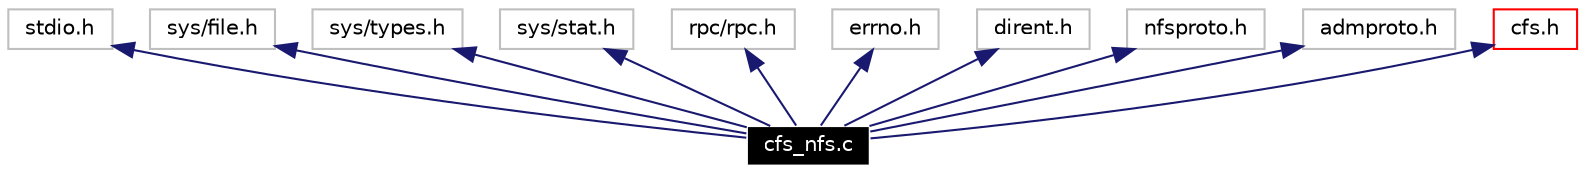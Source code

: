 digraph G
{
  edge [fontname="Helvetica",fontsize=10,labelfontname="Helvetica",labelfontsize=10];
  node [fontname="Helvetica",fontsize=10,shape=record];
  Node168 [label="cfs_nfs.c",height=0.2,width=0.4,color="white", fillcolor="black", style="filled" fontcolor="white"];
  Node169 -> Node168 [dir=back,color="midnightblue",fontsize=10,style="solid",fontname="Helvetica"];
  Node169 [label="stdio.h",height=0.2,width=0.4,color="grey75"];
  Node170 -> Node168 [dir=back,color="midnightblue",fontsize=10,style="solid",fontname="Helvetica"];
  Node170 [label="sys/file.h",height=0.2,width=0.4,color="grey75"];
  Node171 -> Node168 [dir=back,color="midnightblue",fontsize=10,style="solid",fontname="Helvetica"];
  Node171 [label="sys/types.h",height=0.2,width=0.4,color="grey75"];
  Node172 -> Node168 [dir=back,color="midnightblue",fontsize=10,style="solid",fontname="Helvetica"];
  Node172 [label="sys/stat.h",height=0.2,width=0.4,color="grey75"];
  Node173 -> Node168 [dir=back,color="midnightblue",fontsize=10,style="solid",fontname="Helvetica"];
  Node173 [label="rpc/rpc.h",height=0.2,width=0.4,color="grey75"];
  Node174 -> Node168 [dir=back,color="midnightblue",fontsize=10,style="solid",fontname="Helvetica"];
  Node174 [label="errno.h",height=0.2,width=0.4,color="grey75"];
  Node175 -> Node168 [dir=back,color="midnightblue",fontsize=10,style="solid",fontname="Helvetica"];
  Node175 [label="dirent.h",height=0.2,width=0.4,color="grey75"];
  Node176 -> Node168 [dir=back,color="midnightblue",fontsize=10,style="solid",fontname="Helvetica"];
  Node176 [label="nfsproto.h",height=0.2,width=0.4,color="grey75"];
  Node177 -> Node168 [dir=back,color="midnightblue",fontsize=10,style="solid",fontname="Helvetica"];
  Node177 [label="admproto.h",height=0.2,width=0.4,color="grey75"];
  Node178 -> Node168 [dir=back,color="midnightblue",fontsize=10,style="solid",fontname="Helvetica"];
  Node178 [label="cfs.h",height=0.2,width=0.4,color="red",URL="$cfs_8h.html"];
}

